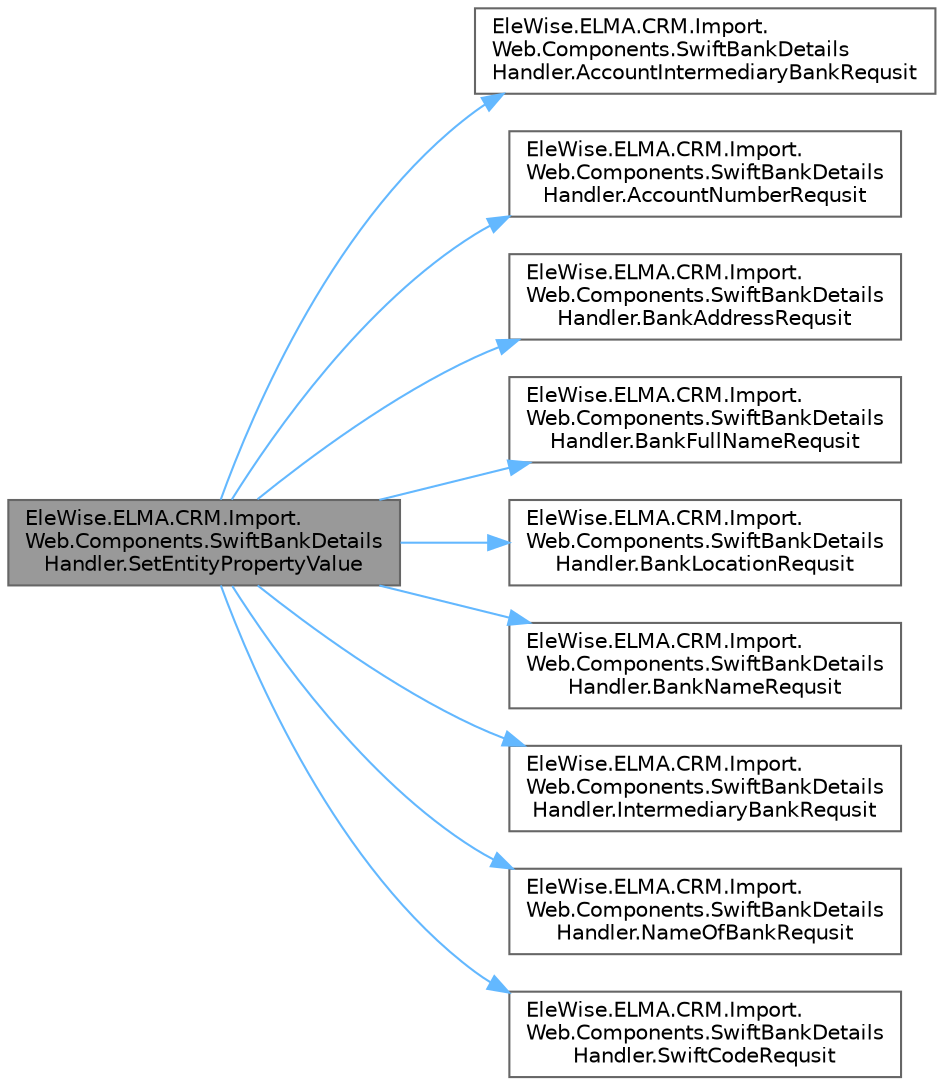 digraph "EleWise.ELMA.CRM.Import.Web.Components.SwiftBankDetailsHandler.SetEntityPropertyValue"
{
 // LATEX_PDF_SIZE
  bgcolor="transparent";
  edge [fontname=Helvetica,fontsize=10,labelfontname=Helvetica,labelfontsize=10];
  node [fontname=Helvetica,fontsize=10,shape=box,height=0.2,width=0.4];
  rankdir="LR";
  Node1 [id="Node000001",label="EleWise.ELMA.CRM.Import.\lWeb.Components.SwiftBankDetails\lHandler.SetEntityPropertyValue",height=0.2,width=0.4,color="gray40", fillcolor="grey60", style="filled", fontcolor="black",tooltip=" "];
  Node1 -> Node2 [id="edge1_Node000001_Node000002",color="steelblue1",style="solid",tooltip=" "];
  Node2 [id="Node000002",label="EleWise.ELMA.CRM.Import.\lWeb.Components.SwiftBankDetails\lHandler.AccountIntermediaryBankRequsit",height=0.2,width=0.4,color="grey40", fillcolor="white", style="filled",URL="$class_ele_wise_1_1_e_l_m_a_1_1_c_r_m_1_1_import_1_1_web_1_1_components_1_1_swift_bank_details_handler.html#ad8b0333775972d63d7331cd4c7838214",tooltip=" "];
  Node1 -> Node3 [id="edge2_Node000001_Node000003",color="steelblue1",style="solid",tooltip=" "];
  Node3 [id="Node000003",label="EleWise.ELMA.CRM.Import.\lWeb.Components.SwiftBankDetails\lHandler.AccountNumberRequsit",height=0.2,width=0.4,color="grey40", fillcolor="white", style="filled",URL="$class_ele_wise_1_1_e_l_m_a_1_1_c_r_m_1_1_import_1_1_web_1_1_components_1_1_swift_bank_details_handler.html#a0645664361b44cfd49220918bd7a628a",tooltip=" "];
  Node1 -> Node4 [id="edge3_Node000001_Node000004",color="steelblue1",style="solid",tooltip=" "];
  Node4 [id="Node000004",label="EleWise.ELMA.CRM.Import.\lWeb.Components.SwiftBankDetails\lHandler.BankAddressRequsit",height=0.2,width=0.4,color="grey40", fillcolor="white", style="filled",URL="$class_ele_wise_1_1_e_l_m_a_1_1_c_r_m_1_1_import_1_1_web_1_1_components_1_1_swift_bank_details_handler.html#a62ad3686c362627255b9320ecf2f2ff6",tooltip=" "];
  Node1 -> Node5 [id="edge4_Node000001_Node000005",color="steelblue1",style="solid",tooltip=" "];
  Node5 [id="Node000005",label="EleWise.ELMA.CRM.Import.\lWeb.Components.SwiftBankDetails\lHandler.BankFullNameRequsit",height=0.2,width=0.4,color="grey40", fillcolor="white", style="filled",URL="$class_ele_wise_1_1_e_l_m_a_1_1_c_r_m_1_1_import_1_1_web_1_1_components_1_1_swift_bank_details_handler.html#ace2f2776e1bea3f032ac45858dafd5b4",tooltip=" "];
  Node1 -> Node6 [id="edge5_Node000001_Node000006",color="steelblue1",style="solid",tooltip=" "];
  Node6 [id="Node000006",label="EleWise.ELMA.CRM.Import.\lWeb.Components.SwiftBankDetails\lHandler.BankLocationRequsit",height=0.2,width=0.4,color="grey40", fillcolor="white", style="filled",URL="$class_ele_wise_1_1_e_l_m_a_1_1_c_r_m_1_1_import_1_1_web_1_1_components_1_1_swift_bank_details_handler.html#a99b0f303979165c9d26c09630d3a0af9",tooltip=" "];
  Node1 -> Node7 [id="edge6_Node000001_Node000007",color="steelblue1",style="solid",tooltip=" "];
  Node7 [id="Node000007",label="EleWise.ELMA.CRM.Import.\lWeb.Components.SwiftBankDetails\lHandler.BankNameRequsit",height=0.2,width=0.4,color="grey40", fillcolor="white", style="filled",URL="$class_ele_wise_1_1_e_l_m_a_1_1_c_r_m_1_1_import_1_1_web_1_1_components_1_1_swift_bank_details_handler.html#a1c2acb891a862a319911c60bec120364",tooltip=" "];
  Node1 -> Node8 [id="edge7_Node000001_Node000008",color="steelblue1",style="solid",tooltip=" "];
  Node8 [id="Node000008",label="EleWise.ELMA.CRM.Import.\lWeb.Components.SwiftBankDetails\lHandler.IntermediaryBankRequsit",height=0.2,width=0.4,color="grey40", fillcolor="white", style="filled",URL="$class_ele_wise_1_1_e_l_m_a_1_1_c_r_m_1_1_import_1_1_web_1_1_components_1_1_swift_bank_details_handler.html#a16966ca995cf6a503f27621b631b314b",tooltip=" "];
  Node1 -> Node9 [id="edge8_Node000001_Node000009",color="steelblue1",style="solid",tooltip=" "];
  Node9 [id="Node000009",label="EleWise.ELMA.CRM.Import.\lWeb.Components.SwiftBankDetails\lHandler.NameOfBankRequsit",height=0.2,width=0.4,color="grey40", fillcolor="white", style="filled",URL="$class_ele_wise_1_1_e_l_m_a_1_1_c_r_m_1_1_import_1_1_web_1_1_components_1_1_swift_bank_details_handler.html#a1af83787b33e0cbee21bdb5e942bae6d",tooltip=" "];
  Node1 -> Node10 [id="edge9_Node000001_Node000010",color="steelblue1",style="solid",tooltip=" "];
  Node10 [id="Node000010",label="EleWise.ELMA.CRM.Import.\lWeb.Components.SwiftBankDetails\lHandler.SwiftCodeRequsit",height=0.2,width=0.4,color="grey40", fillcolor="white", style="filled",URL="$class_ele_wise_1_1_e_l_m_a_1_1_c_r_m_1_1_import_1_1_web_1_1_components_1_1_swift_bank_details_handler.html#aed80e5109c8198e05567da561cd3f25e",tooltip=" "];
}
